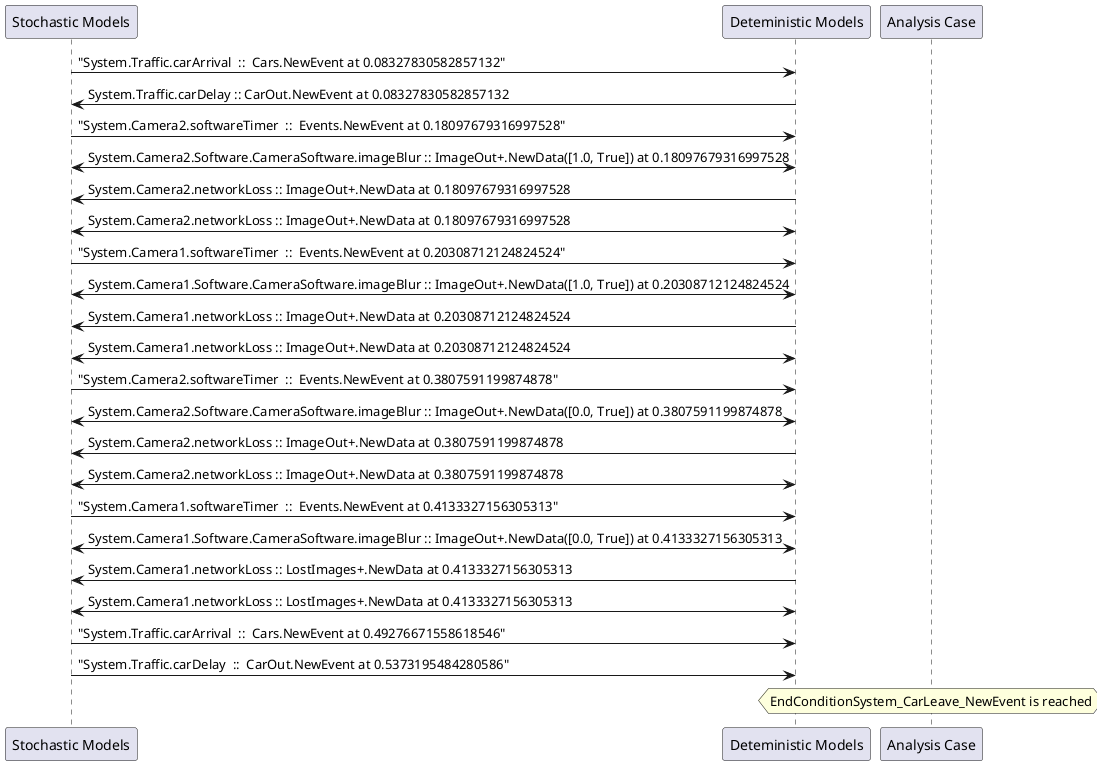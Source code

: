 
	@startuml
	participant "Stochastic Models" as stochmodel
	participant "Deteministic Models" as detmodel
	participant "Analysis Case" as analysis
	{5709_stop} stochmodel -> detmodel : "System.Traffic.carArrival  ::  Cars.NewEvent at 0.08327830582857132"
{5723_start} detmodel -> stochmodel : System.Traffic.carDelay :: CarOut.NewEvent at 0.08327830582857132
{5694_stop} stochmodel -> detmodel : "System.Camera2.softwareTimer  ::  Events.NewEvent at 0.18097679316997528"
detmodel <-> stochmodel : System.Camera2.Software.CameraSoftware.imageBlur :: ImageOut+.NewData([1.0, True]) at 0.18097679316997528
detmodel -> stochmodel : System.Camera2.networkLoss :: ImageOut+.NewData at 0.18097679316997528
detmodel <-> stochmodel : System.Camera2.networkLoss :: ImageOut+.NewData at 0.18097679316997528
{5679_stop} stochmodel -> detmodel : "System.Camera1.softwareTimer  ::  Events.NewEvent at 0.20308712124824524"
detmodel <-> stochmodel : System.Camera1.Software.CameraSoftware.imageBlur :: ImageOut+.NewData([1.0, True]) at 0.20308712124824524
detmodel -> stochmodel : System.Camera1.networkLoss :: ImageOut+.NewData at 0.20308712124824524
detmodel <-> stochmodel : System.Camera1.networkLoss :: ImageOut+.NewData at 0.20308712124824524
{5695_stop} stochmodel -> detmodel : "System.Camera2.softwareTimer  ::  Events.NewEvent at 0.3807591199874878"
detmodel <-> stochmodel : System.Camera2.Software.CameraSoftware.imageBlur :: ImageOut+.NewData([0.0, True]) at 0.3807591199874878
detmodel -> stochmodel : System.Camera2.networkLoss :: ImageOut+.NewData at 0.3807591199874878
detmodel <-> stochmodel : System.Camera2.networkLoss :: ImageOut+.NewData at 0.3807591199874878
{5680_stop} stochmodel -> detmodel : "System.Camera1.softwareTimer  ::  Events.NewEvent at 0.4133327156305313"
detmodel <-> stochmodel : System.Camera1.Software.CameraSoftware.imageBlur :: ImageOut+.NewData([0.0, True]) at 0.4133327156305313
detmodel -> stochmodel : System.Camera1.networkLoss :: LostImages+.NewData at 0.4133327156305313
detmodel <-> stochmodel : System.Camera1.networkLoss :: LostImages+.NewData at 0.4133327156305313
{5710_stop} stochmodel -> detmodel : "System.Traffic.carArrival  ::  Cars.NewEvent at 0.49276671558618546"
{5723_stop} stochmodel -> detmodel : "System.Traffic.carDelay  ::  CarOut.NewEvent at 0.5373195484280586"
{5723_start} <-> {5723_stop} : delay
hnote over analysis 
EndConditionSystem_CarLeave_NewEvent is reached
endnote
@enduml